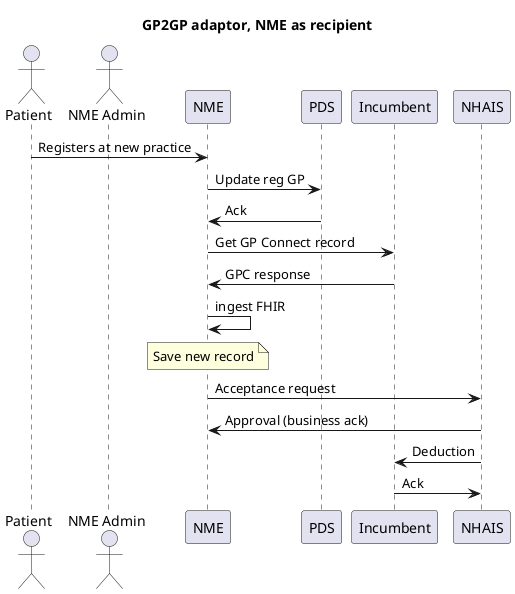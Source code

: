 @startuml

title GP2GP adaptor, NME as recipient
actor Patient
actor "NME Admin" as igp
Patient->NME:Registers at new practice
NME->PDS:Update reg GP
PDS->NME:Ack

NME->Incumbent: Get GP Connect record
Incumbent->NME:GPC response
NME->NME: ingest FHIR
note over NME:Save new record

NME->NHAIS:Acceptance request
NHAIS->NME:Approval (business ack)
NHAIS->Incumbent:Deduction
Incumbent->NHAIS:Ack

@enduml